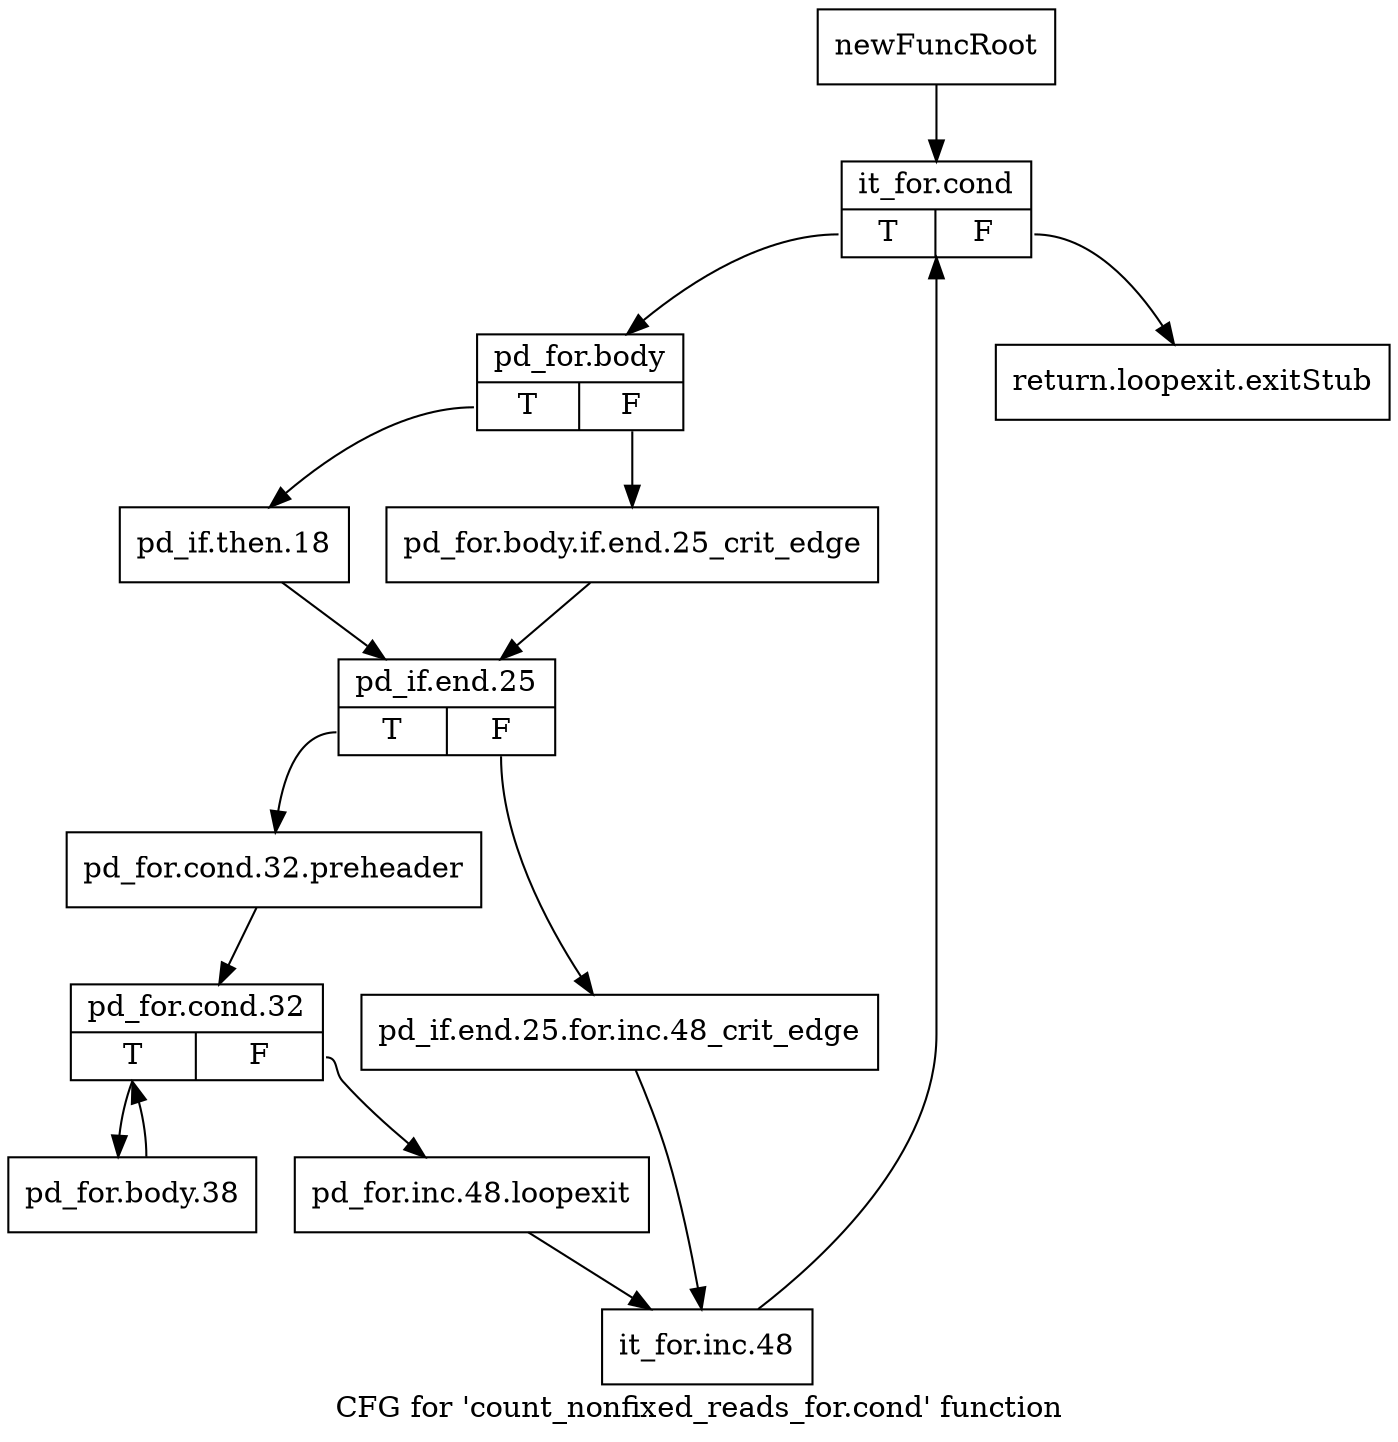 digraph "CFG for 'count_nonfixed_reads_for.cond' function" {
	label="CFG for 'count_nonfixed_reads_for.cond' function";

	Node0xb684360 [shape=record,label="{newFuncRoot}"];
	Node0xb684360 -> Node0xb684400;
	Node0xb6843b0 [shape=record,label="{return.loopexit.exitStub}"];
	Node0xb684400 [shape=record,label="{it_for.cond|{<s0>T|<s1>F}}"];
	Node0xb684400:s0 -> Node0xb684450;
	Node0xb684400:s1 -> Node0xb6843b0;
	Node0xb684450 [shape=record,label="{pd_for.body|{<s0>T|<s1>F}}"];
	Node0xb684450:s0 -> Node0xb6844f0;
	Node0xb684450:s1 -> Node0xb6844a0;
	Node0xb6844a0 [shape=record,label="{pd_for.body.if.end.25_crit_edge}"];
	Node0xb6844a0 -> Node0xb684540;
	Node0xb6844f0 [shape=record,label="{pd_if.then.18}"];
	Node0xb6844f0 -> Node0xb684540;
	Node0xb684540 [shape=record,label="{pd_if.end.25|{<s0>T|<s1>F}}"];
	Node0xb684540:s0 -> Node0xb6845e0;
	Node0xb684540:s1 -> Node0xb684590;
	Node0xb684590 [shape=record,label="{pd_if.end.25.for.inc.48_crit_edge}"];
	Node0xb684590 -> Node0xb6846d0;
	Node0xb6845e0 [shape=record,label="{pd_for.cond.32.preheader}"];
	Node0xb6845e0 -> Node0xb684630;
	Node0xb684630 [shape=record,label="{pd_for.cond.32|{<s0>T|<s1>F}}"];
	Node0xb684630:s0 -> Node0xb684720;
	Node0xb684630:s1 -> Node0xb684680;
	Node0xb684680 [shape=record,label="{pd_for.inc.48.loopexit}"];
	Node0xb684680 -> Node0xb6846d0;
	Node0xb6846d0 [shape=record,label="{it_for.inc.48}"];
	Node0xb6846d0 -> Node0xb684400;
	Node0xb684720 [shape=record,label="{pd_for.body.38}"];
	Node0xb684720 -> Node0xb684630;
}
